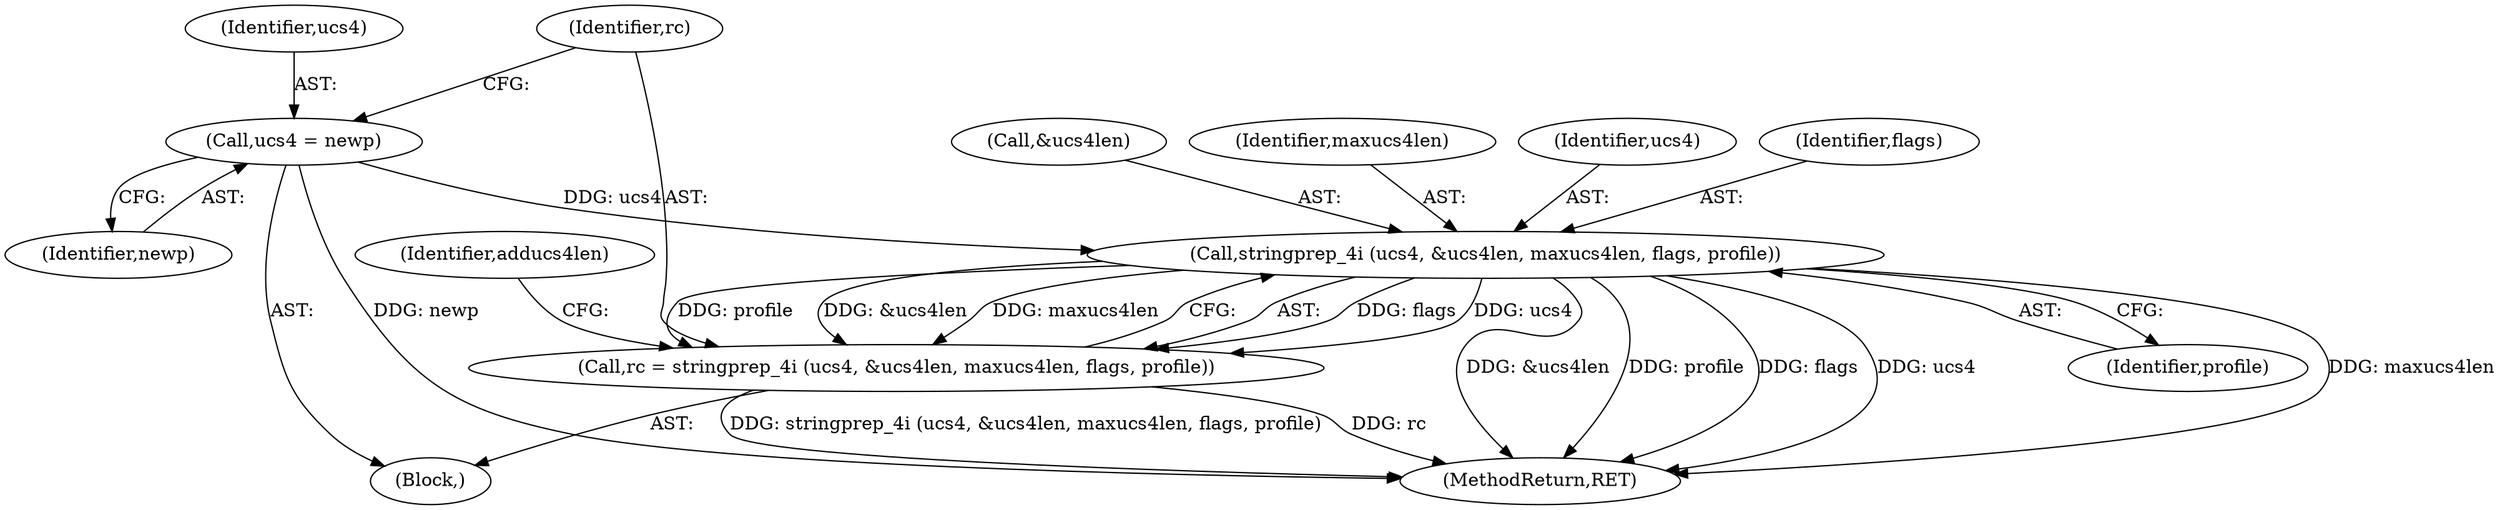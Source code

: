 digraph "0_savannah_2e97c2796581c27213962c77f5a8571a598f9a2e_1@pointer" {
"1000163" [label="(Call,stringprep_4i (ucs4, &ucs4len, maxucs4len, flags, profile))"];
"1000158" [label="(Call,ucs4 = newp)"];
"1000161" [label="(Call,rc = stringprep_4i (ucs4, &ucs4len, maxucs4len, flags, profile))"];
"1000162" [label="(Identifier,rc)"];
"1000171" [label="(Identifier,adducs4len)"];
"1000168" [label="(Identifier,flags)"];
"1000158" [label="(Call,ucs4 = newp)"];
"1000160" [label="(Identifier,newp)"];
"1000165" [label="(Call,&ucs4len)"];
"1000167" [label="(Identifier,maxucs4len)"];
"1000173" [label="(MethodReturn,RET)"];
"1000159" [label="(Identifier,ucs4)"];
"1000169" [label="(Identifier,profile)"];
"1000105" [label="(Block,)"];
"1000164" [label="(Identifier,ucs4)"];
"1000161" [label="(Call,rc = stringprep_4i (ucs4, &ucs4len, maxucs4len, flags, profile))"];
"1000163" [label="(Call,stringprep_4i (ucs4, &ucs4len, maxucs4len, flags, profile))"];
"1000163" -> "1000161"  [label="AST: "];
"1000163" -> "1000169"  [label="CFG: "];
"1000164" -> "1000163"  [label="AST: "];
"1000165" -> "1000163"  [label="AST: "];
"1000167" -> "1000163"  [label="AST: "];
"1000168" -> "1000163"  [label="AST: "];
"1000169" -> "1000163"  [label="AST: "];
"1000161" -> "1000163"  [label="CFG: "];
"1000163" -> "1000173"  [label="DDG: profile"];
"1000163" -> "1000173"  [label="DDG: flags"];
"1000163" -> "1000173"  [label="DDG: ucs4"];
"1000163" -> "1000173"  [label="DDG: maxucs4len"];
"1000163" -> "1000173"  [label="DDG: &ucs4len"];
"1000163" -> "1000161"  [label="DDG: flags"];
"1000163" -> "1000161"  [label="DDG: ucs4"];
"1000163" -> "1000161"  [label="DDG: profile"];
"1000163" -> "1000161"  [label="DDG: &ucs4len"];
"1000163" -> "1000161"  [label="DDG: maxucs4len"];
"1000158" -> "1000163"  [label="DDG: ucs4"];
"1000158" -> "1000105"  [label="AST: "];
"1000158" -> "1000160"  [label="CFG: "];
"1000159" -> "1000158"  [label="AST: "];
"1000160" -> "1000158"  [label="AST: "];
"1000162" -> "1000158"  [label="CFG: "];
"1000158" -> "1000173"  [label="DDG: newp"];
"1000161" -> "1000105"  [label="AST: "];
"1000162" -> "1000161"  [label="AST: "];
"1000171" -> "1000161"  [label="CFG: "];
"1000161" -> "1000173"  [label="DDG: stringprep_4i (ucs4, &ucs4len, maxucs4len, flags, profile)"];
"1000161" -> "1000173"  [label="DDG: rc"];
}
